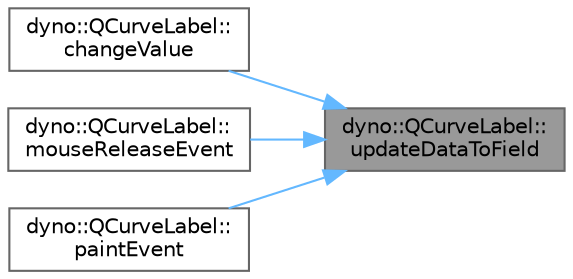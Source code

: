 digraph "dyno::QCurveLabel::updateDataToField"
{
 // LATEX_PDF_SIZE
  bgcolor="transparent";
  edge [fontname=Helvetica,fontsize=10,labelfontname=Helvetica,labelfontsize=10];
  node [fontname=Helvetica,fontsize=10,shape=box,height=0.2,width=0.4];
  rankdir="RL";
  Node1 [id="Node000001",label="dyno::QCurveLabel::\lupdateDataToField",height=0.2,width=0.4,color="gray40", fillcolor="grey60", style="filled", fontcolor="black",tooltip=" "];
  Node1 -> Node2 [id="edge1_Node000001_Node000002",dir="back",color="steelblue1",style="solid",tooltip=" "];
  Node2 [id="Node000002",label="dyno::QCurveLabel::\lchangeValue",height=0.2,width=0.4,color="grey40", fillcolor="white", style="filled",URL="$classdyno_1_1_q_curve_label.html#a02e68eb9a94f4b395fbaa211578ae1f4",tooltip=" "];
  Node1 -> Node3 [id="edge2_Node000001_Node000003",dir="back",color="steelblue1",style="solid",tooltip=" "];
  Node3 [id="Node000003",label="dyno::QCurveLabel::\lmouseReleaseEvent",height=0.2,width=0.4,color="grey40", fillcolor="white", style="filled",URL="$classdyno_1_1_q_curve_label.html#a2adba308f5178ce0dc93d69317325718",tooltip=" "];
  Node1 -> Node4 [id="edge3_Node000001_Node000004",dir="back",color="steelblue1",style="solid",tooltip=" "];
  Node4 [id="Node000004",label="dyno::QCurveLabel::\lpaintEvent",height=0.2,width=0.4,color="grey40", fillcolor="white", style="filled",URL="$classdyno_1_1_q_curve_label.html#ae8b3eb840ab23ef7f6cb526f3d75b8b7",tooltip=" "];
}

